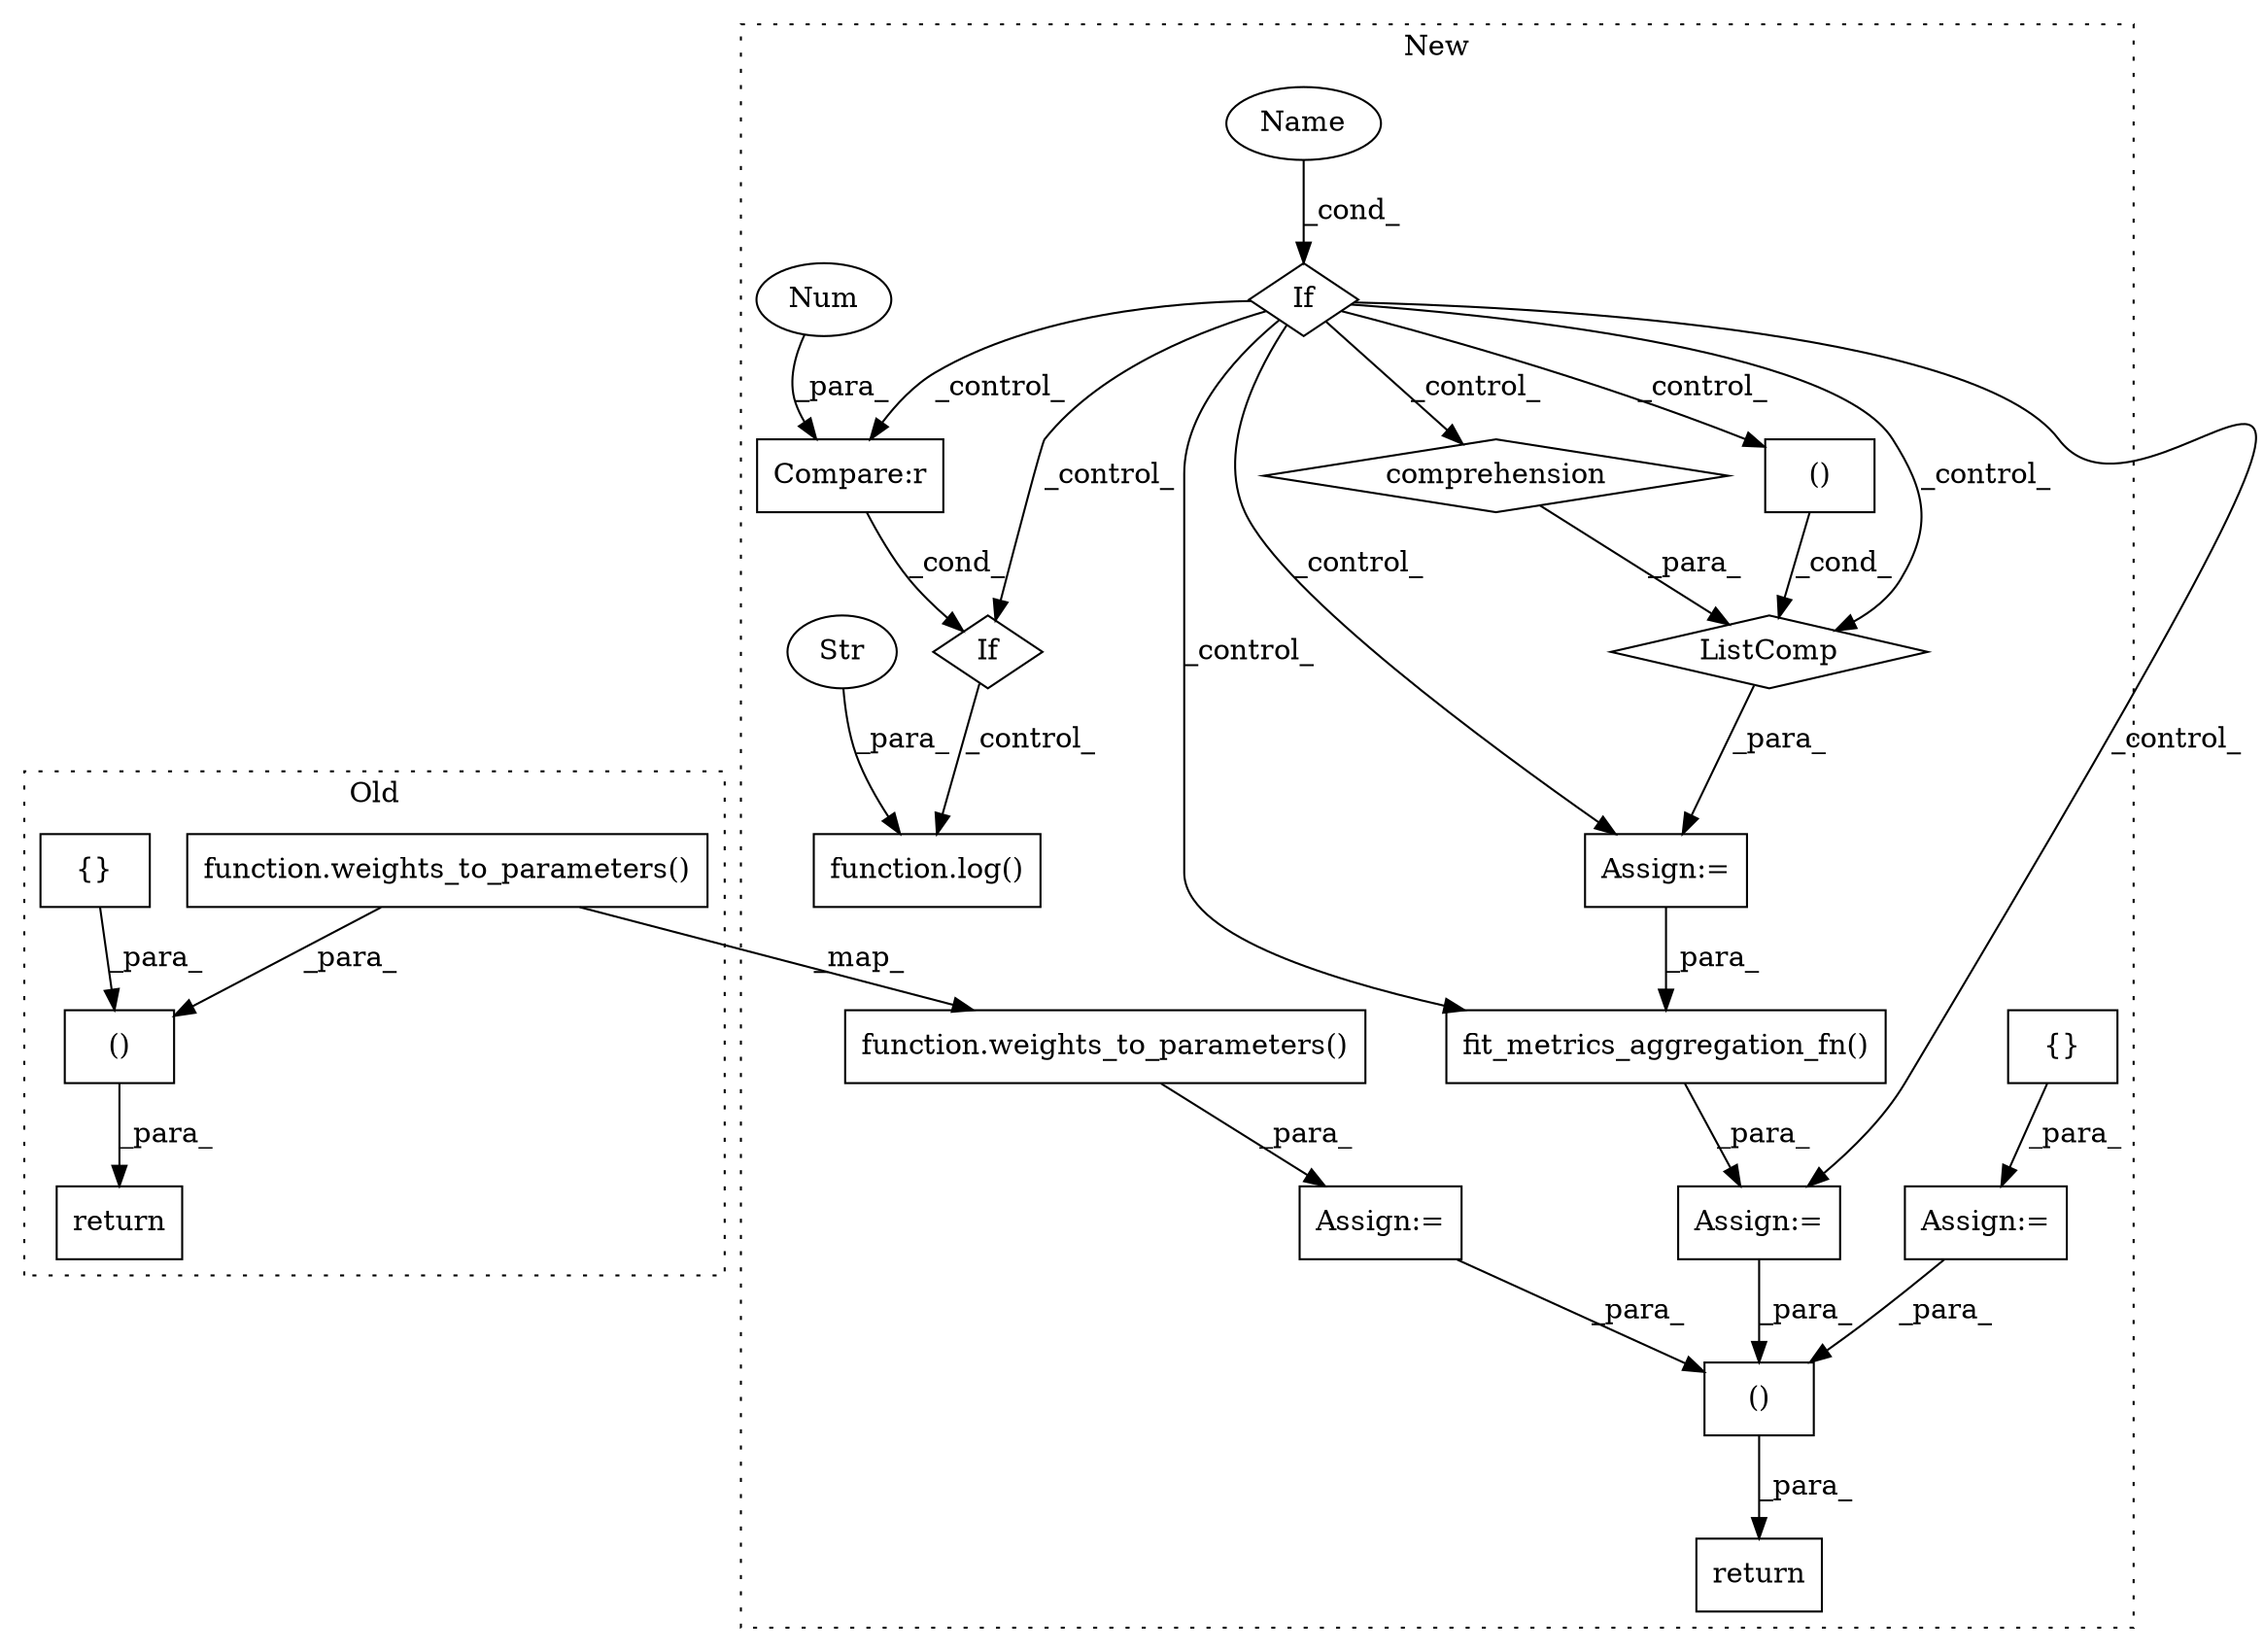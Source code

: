 digraph G {
subgraph cluster0 {
1 [label="return" a="93" s="8535" l="7" shape="box"];
7 [label="()" a="54" s="8591" l="4" shape="box"];
10 [label="{}" a="95" s="8593,8594" l="2,1" shape="box"];
12 [label="function.weights_to_parameters()" a="75" s="8542,8590" l="22,1" shape="box"];
label = "Old";
style="dotted";
}
subgraph cluster1 {
2 [label="fit_metrics_aggregation_fn()" a="75" s="9440,9483" l="32,1" shape="box"];
3 [label="If" a="96" s="9289" l="3" shape="diamond"];
4 [label="()" a="54" s="9612" l="20" shape="box"];
5 [label="If" a="96" s="9498" l="0" shape="diamond"];
6 [label="()" a="54" s="9369" l="13" shape="box"];
8 [label="{}" a="95" s="9278,9279" l="2,1" shape="box"];
9 [label="Compare:r" a="40" s="9498" l="8" shape="box"];
11 [label="function.weights_to_parameters()" a="75" s="9132,9180" l="22,1" shape="box"];
13 [label="Name" a="87" s="9292" l="31" shape="ellipse"];
14 [label="ListComp" a="106" s="9351" l="55" shape="diamond"];
15 [label="function.log()" a="75" s="9520,9573" l="4,1" shape="box"];
16 [label="Str" a="66" s="9533" l="40" shape="ellipse"];
17 [label="Num" a="76" s="9505" l="1" shape="ellipse"];
18 [label="comprehension" a="45" s="9384" l="3" shape="diamond"];
19 [label="Assign:=" a="68" s="9437" l="3" shape="box"];
20 [label="Assign:=" a="68" s="9129" l="3" shape="box"];
21 [label="Assign:=" a="68" s="9275" l="3" shape="box"];
22 [label="Assign:=" a="68" s="9348" l="3" shape="box"];
23 [label="return" a="93" s="9584" l="7" shape="box"];
label = "New";
style="dotted";
}
2 -> 19 [label="_para_"];
3 -> 18 [label="_control_"];
3 -> 22 [label="_control_"];
3 -> 2 [label="_control_"];
3 -> 9 [label="_control_"];
3 -> 19 [label="_control_"];
3 -> 14 [label="_control_"];
3 -> 6 [label="_control_"];
3 -> 5 [label="_control_"];
4 -> 23 [label="_para_"];
5 -> 15 [label="_control_"];
6 -> 14 [label="_cond_"];
7 -> 1 [label="_para_"];
8 -> 21 [label="_para_"];
9 -> 5 [label="_cond_"];
10 -> 7 [label="_para_"];
11 -> 20 [label="_para_"];
12 -> 7 [label="_para_"];
12 -> 11 [label="_map_"];
13 -> 3 [label="_cond_"];
14 -> 22 [label="_para_"];
16 -> 15 [label="_para_"];
17 -> 9 [label="_para_"];
18 -> 14 [label="_para_"];
19 -> 4 [label="_para_"];
20 -> 4 [label="_para_"];
21 -> 4 [label="_para_"];
22 -> 2 [label="_para_"];
}